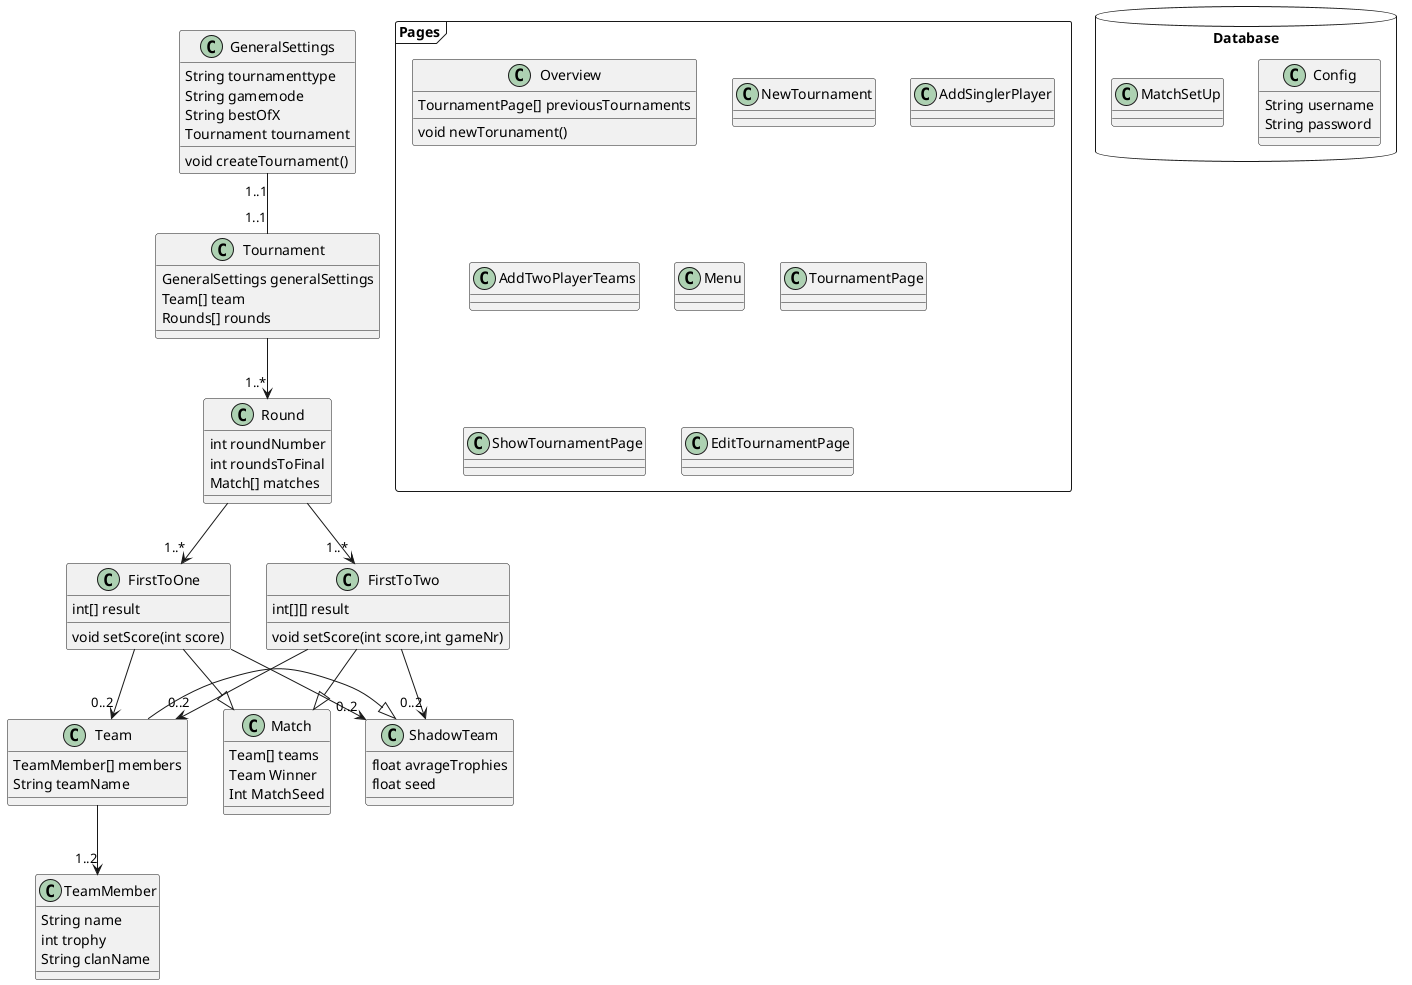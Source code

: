 @startuml MachineBorderThicknes

'left to right direction

package Database <<Database>>{
    class Config{
        String username  
        String password
    }
    class MatchSetUp{
        
    }
}

Package Pages <<frame>>{
    

    Class Overview{
        TournamentPage[] previousTournaments
        void newTorunament()
    }

    Class NewTournament{

    }
    Class AddSinglerPlayer{

    }
    Class AddTwoPlayerTeams{

    }
    Class Menu{
        
    }
    Class TournamentPage{
        
    }
    Class ShowTournamentPage{
        
    }
    Class EditTournamentPage{
        
    }
}




Class Tournament{
    GeneralSettings generalSettings
    Team[] team
    Rounds[] rounds
}


Class GeneralSettings{
    String tournamenttype
    String gamemode
    String bestOfX
    Tournament tournament
    void createTournament()
}


Class Team{
    TeamMember[] members
    String teamName

}

class TeamMember{
    String name
    int trophy
    String clanName
}

Class FirstToOne{
    int[] result
    void setScore(int score)
}

Class FirstToTwo{
    int[][] result
    void setScore(int score,int gameNr)

}

Class Match{
    Team[] teams
    Team Winner
    Int MatchSeed
}

Class Round{
    int roundNumber
    int roundsToFinal
    Match[] matches
}

Class ShadowTeam {
    float avrageTrophies
    float seed
}




GeneralSettings "1..1" -- "1..1" Tournament
Tournament--> "1..*" Round
Round-->"1..*" FirstToOne
Round-->"1..*" FirstToTwo
FirstToOne-->"0..2"Team
FirstToOne-->"0..2"ShadowTeam
FirstToTwo-->"0..2"Team
FirstToTwo-->"0..2"ShadowTeam
Team-->"1..2"TeamMember

FirstToOne --|>Match
FirstToTwo --|>Match


Team-r-|>ShadowTeam



@enduml